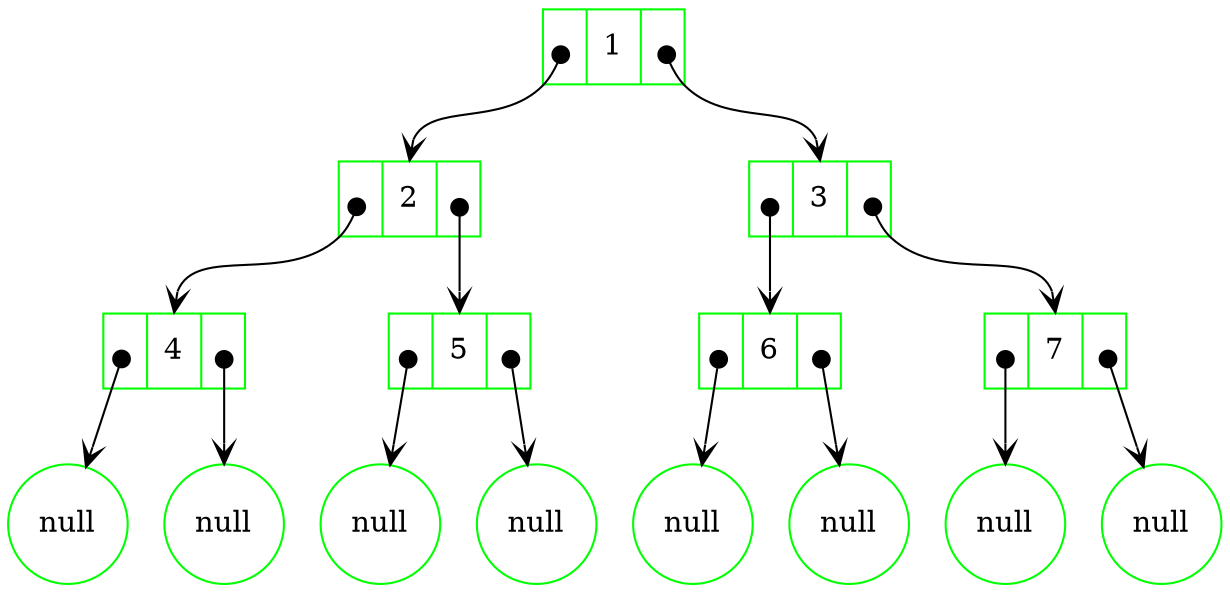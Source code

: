 digraph G {
    
    node [shape=record,color=green];

A [label="<back>|<data> 1|<next>"]
B [label="<back> |<data> 2 |<next>"];
C [label="<back> |<data> 3 |<next>"];
D [label="<back> |<data> 4 |<next>"];
E [label="<back> |<data> 5 |<next>"];
F [label="<back> |<data> 6 |<next>"];
G [label="<back> |<data> 7 |<next>"];
n1[label="null",shape=circle]
n2[label="null",shape=circle]
n3[label="null",shape=circle]
n4[label="null",shape=circle]
n5[label="null",shape=circle]
n6[label="null",shape=circle]
n7[label="null",shape=circle]
n8[label="null",shape=circle]
        
  A:back:data->B:data[arrowhead=vee, arrowtail=dot, color=black, dir=both, tailclip=false];
  A:next:data->C:data[arrowhead=vee, arrowtail=dot, color=black, dir=both, tailclip=false];
  B:back:data->D:data[arrowhead=vee, arrowtail=dot, color=black, dir=both, tailclip=false];
  B:next:data->E:data[arrowhead=vee, arrowtail=dot, color=black, dir=both, tailclip=false];
  C:back:data->F:data[arrowhead=vee, arrowtail=dot, color=black, dir=both, tailclip=false];
  C:next:data->G:data[arrowhead=vee, arrowtail=dot, color=black, dir=both, tailclip=false];
  D:next:data->n1[arrowhead=vee, arrowtail=dot, color=black, dir=both, tailclip=false];
  D:back:data->n2[arrowhead=vee, arrowtail=dot, color=black, dir=both, tailclip=false];
  E:next:data->n3[arrowhead=vee, arrowtail=dot, color=black, dir=both, tailclip=false];
  E:back:data->n4[arrowhead=vee, arrowtail=dot, color=black, dir=both, tailclip=false];
  F:next:data->n5[arrowhead=vee, arrowtail=dot, color=black, dir=both, tailclip=false];
  F:back:data->n6[arrowhead=vee, arrowtail=dot, color=black, dir=both, tailclip=false];
  G:next:data->n7[arrowhead=vee, arrowtail=dot, color=black, dir=both, tailclip=false];
  G:back:data->n8[arrowhead=vee, arrowtail=dot, color=black, dir=both, tailclip=false];

}
